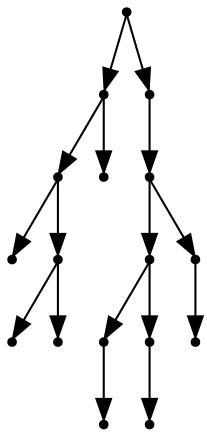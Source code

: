 digraph {
  16 [shape=point];
  6 [shape=point];
  4 [shape=point];
  0 [shape=point];
  3 [shape=point];
  1 [shape=point];
  2 [shape=point];
  5 [shape=point];
  15 [shape=point];
  14 [shape=point];
  11 [shape=point];
  8 [shape=point];
  7 [shape=point];
  10 [shape=point];
  9 [shape=point];
  13 [shape=point];
  12 [shape=point];
16 -> 6;
6 -> 4;
4 -> 0;
4 -> 3;
3 -> 1;
3 -> 2;
6 -> 5;
16 -> 15;
15 -> 14;
14 -> 11;
11 -> 8;
8 -> 7;
11 -> 10;
10 -> 9;
14 -> 13;
13 -> 12;
}
